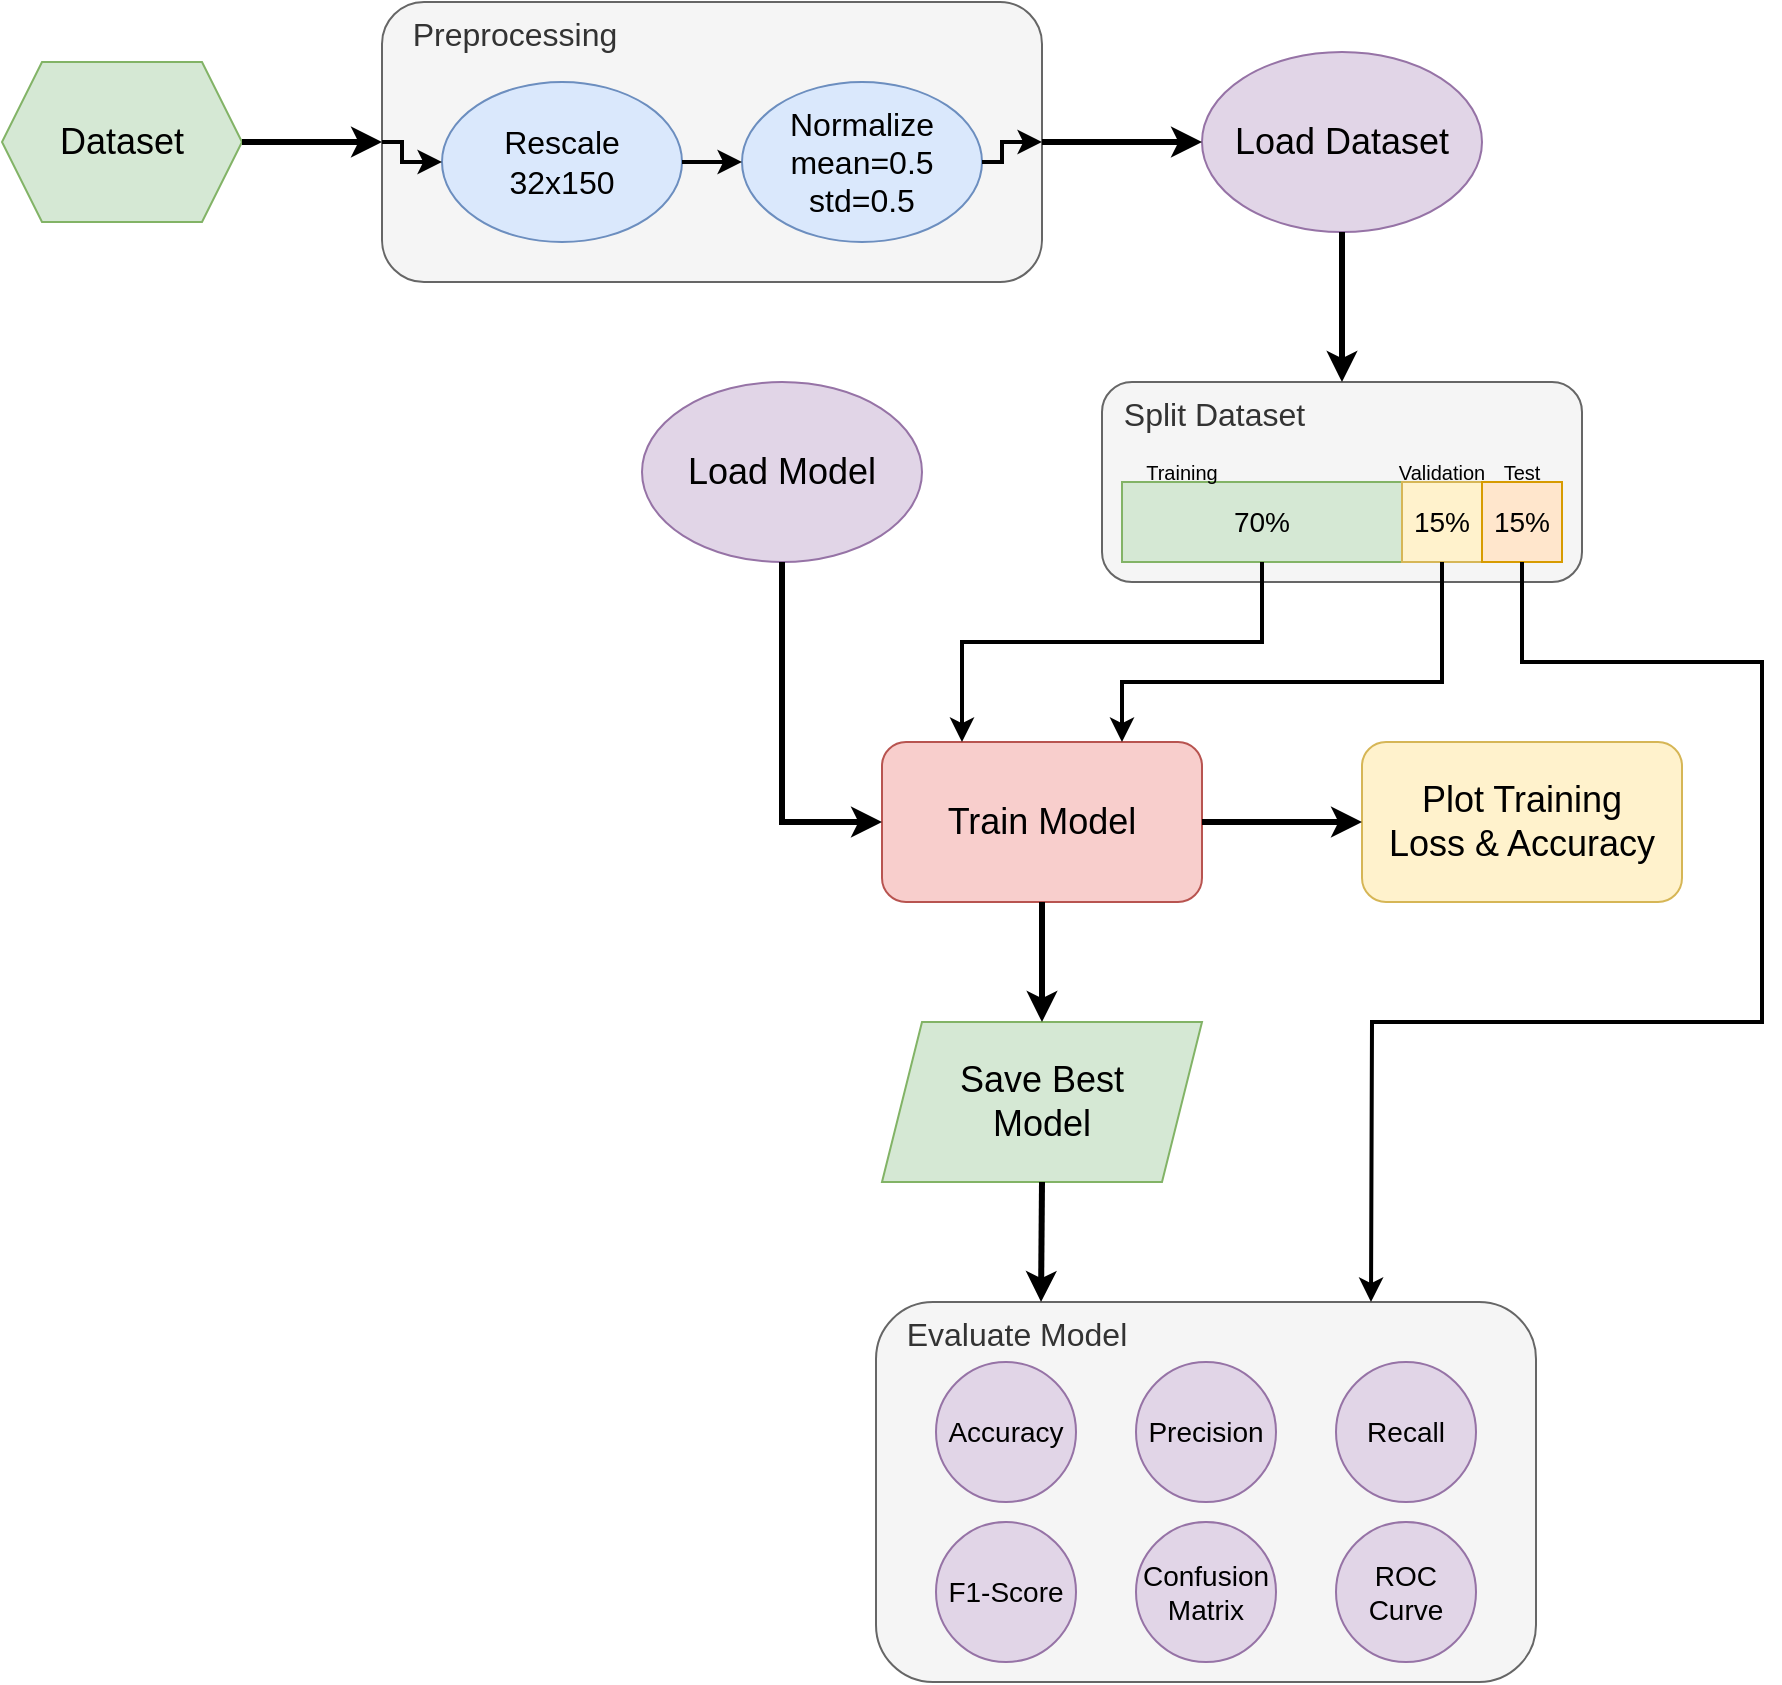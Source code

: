 <mxfile version="24.2.1" type="device">
  <diagram name="Pagina-1" id="tVM9FFdeqambxCKcERLd">
    <mxGraphModel dx="1781" dy="675" grid="1" gridSize="10" guides="1" tooltips="1" connect="1" arrows="1" fold="1" page="1" pageScale="1" pageWidth="827" pageHeight="1169" math="0" shadow="0">
      <root>
        <mxCell id="0" />
        <mxCell id="1" parent="0" />
        <mxCell id="KEl-r9nibhDkUgPk2lWO-1" value="&amp;nbsp; &amp;nbsp;Preprocessing" style="rounded=1;whiteSpace=wrap;html=1;verticalAlign=top;align=left;fontSize=16;fillColor=#f5f5f5;fontColor=#333333;strokeColor=#666666;" vertex="1" parent="1">
          <mxGeometry x="70" y="250" width="330" height="140" as="geometry" />
        </mxCell>
        <mxCell id="KEl-r9nibhDkUgPk2lWO-3" value="Dataset" style="shape=hexagon;perimeter=hexagonPerimeter2;whiteSpace=wrap;html=1;fixedSize=1;fontSize=18;fillColor=#d5e8d4;strokeColor=#82b366;" vertex="1" parent="1">
          <mxGeometry x="-120" y="280" width="120" height="80" as="geometry" />
        </mxCell>
        <mxCell id="KEl-r9nibhDkUgPk2lWO-4" value="" style="endArrow=classic;html=1;rounded=0;entryX=0;entryY=0.5;entryDx=0;entryDy=0;exitX=1;exitY=0.5;exitDx=0;exitDy=0;strokeWidth=3;" edge="1" parent="1" source="KEl-r9nibhDkUgPk2lWO-3" target="KEl-r9nibhDkUgPk2lWO-1">
          <mxGeometry width="50" height="50" relative="1" as="geometry">
            <mxPoint x="-20" y="450" as="sourcePoint" />
            <mxPoint x="30" y="400" as="targetPoint" />
          </mxGeometry>
        </mxCell>
        <mxCell id="KEl-r9nibhDkUgPk2lWO-5" value="Rescale&lt;div style=&quot;font-size: 16px;&quot;&gt;32x150&lt;/div&gt;" style="ellipse;whiteSpace=wrap;html=1;fontSize=16;fillColor=#dae8fc;strokeColor=#6c8ebf;" vertex="1" parent="1">
          <mxGeometry x="100" y="290" width="120" height="80" as="geometry" />
        </mxCell>
        <mxCell id="KEl-r9nibhDkUgPk2lWO-6" value="Normalize&lt;div style=&quot;font-size: 16px;&quot;&gt;mean=0.5&lt;/div&gt;&lt;div style=&quot;font-size: 16px;&quot;&gt;std=0.5&lt;/div&gt;" style="ellipse;whiteSpace=wrap;html=1;fontSize=16;fillColor=#dae8fc;strokeColor=#6c8ebf;" vertex="1" parent="1">
          <mxGeometry x="250" y="290" width="120" height="80" as="geometry" />
        </mxCell>
        <mxCell id="KEl-r9nibhDkUgPk2lWO-7" value="" style="endArrow=classic;html=1;rounded=0;exitX=0;exitY=0.5;exitDx=0;exitDy=0;entryX=0;entryY=0.5;entryDx=0;entryDy=0;strokeWidth=2;" edge="1" parent="1" source="KEl-r9nibhDkUgPk2lWO-1" target="KEl-r9nibhDkUgPk2lWO-5">
          <mxGeometry width="50" height="50" relative="1" as="geometry">
            <mxPoint x="150" y="370" as="sourcePoint" />
            <mxPoint x="200" y="320" as="targetPoint" />
            <Array as="points">
              <mxPoint x="80" y="320" />
              <mxPoint x="80" y="330" />
            </Array>
          </mxGeometry>
        </mxCell>
        <mxCell id="KEl-r9nibhDkUgPk2lWO-8" value="" style="endArrow=classic;html=1;rounded=0;exitX=1;exitY=0.5;exitDx=0;exitDy=0;entryX=0;entryY=0.5;entryDx=0;entryDy=0;strokeWidth=2;" edge="1" parent="1" source="KEl-r9nibhDkUgPk2lWO-5" target="KEl-r9nibhDkUgPk2lWO-6">
          <mxGeometry width="50" height="50" relative="1" as="geometry">
            <mxPoint x="140" y="370" as="sourcePoint" />
            <mxPoint x="190" y="320" as="targetPoint" />
          </mxGeometry>
        </mxCell>
        <mxCell id="KEl-r9nibhDkUgPk2lWO-9" value="" style="endArrow=classic;html=1;rounded=0;exitX=1;exitY=0.5;exitDx=0;exitDy=0;entryX=1;entryY=0.5;entryDx=0;entryDy=0;strokeWidth=2;" edge="1" parent="1" source="KEl-r9nibhDkUgPk2lWO-6" target="KEl-r9nibhDkUgPk2lWO-1">
          <mxGeometry width="50" height="50" relative="1" as="geometry">
            <mxPoint x="280" y="370" as="sourcePoint" />
            <mxPoint x="330" y="320" as="targetPoint" />
            <Array as="points">
              <mxPoint x="380" y="330" />
              <mxPoint x="380" y="320" />
            </Array>
          </mxGeometry>
        </mxCell>
        <mxCell id="KEl-r9nibhDkUgPk2lWO-11" value="Load Dataset" style="ellipse;whiteSpace=wrap;html=1;fillColor=#e1d5e7;strokeColor=#9673a6;fontSize=18;" vertex="1" parent="1">
          <mxGeometry x="480" y="275" width="140" height="90" as="geometry" />
        </mxCell>
        <mxCell id="KEl-r9nibhDkUgPk2lWO-12" value="" style="endArrow=classic;html=1;rounded=0;exitX=1;exitY=0.5;exitDx=0;exitDy=0;entryX=0;entryY=0.5;entryDx=0;entryDy=0;strokeWidth=3;" edge="1" parent="1" source="KEl-r9nibhDkUgPk2lWO-1" target="KEl-r9nibhDkUgPk2lWO-11">
          <mxGeometry width="50" height="50" relative="1" as="geometry">
            <mxPoint x="390" y="400" as="sourcePoint" />
            <mxPoint x="440" y="350" as="targetPoint" />
          </mxGeometry>
        </mxCell>
        <mxCell id="KEl-r9nibhDkUgPk2lWO-13" value="&amp;nbsp; Split Dataset" style="rounded=1;whiteSpace=wrap;html=1;fillColor=#f5f5f5;fontColor=#333333;strokeColor=#666666;fontSize=16;verticalAlign=top;align=left;" vertex="1" parent="1">
          <mxGeometry x="430" y="440" width="240" height="100" as="geometry" />
        </mxCell>
        <mxCell id="KEl-r9nibhDkUgPk2lWO-15" value="" style="endArrow=classic;html=1;rounded=0;exitX=0.5;exitY=1;exitDx=0;exitDy=0;entryX=0.5;entryY=0;entryDx=0;entryDy=0;strokeWidth=3;" edge="1" parent="1" source="KEl-r9nibhDkUgPk2lWO-11" target="KEl-r9nibhDkUgPk2lWO-13">
          <mxGeometry width="50" height="50" relative="1" as="geometry">
            <mxPoint x="410" y="330" as="sourcePoint" />
            <mxPoint x="490" y="330" as="targetPoint" />
          </mxGeometry>
        </mxCell>
        <mxCell id="KEl-r9nibhDkUgPk2lWO-17" value="" style="rounded=0;whiteSpace=wrap;html=1;fillColor=#d5e8d4;strokeColor=#82b366;" vertex="1" parent="1">
          <mxGeometry x="440" y="490" width="140" height="40" as="geometry" />
        </mxCell>
        <mxCell id="KEl-r9nibhDkUgPk2lWO-18" value="" style="rounded=0;whiteSpace=wrap;html=1;fillColor=#fff2cc;strokeColor=#d6b656;" vertex="1" parent="1">
          <mxGeometry x="580" y="490" width="40" height="40" as="geometry" />
        </mxCell>
        <mxCell id="KEl-r9nibhDkUgPk2lWO-19" value="" style="rounded=0;whiteSpace=wrap;html=1;fillColor=#ffe6cc;strokeColor=#d79b00;" vertex="1" parent="1">
          <mxGeometry x="620" y="490" width="40" height="40" as="geometry" />
        </mxCell>
        <mxCell id="KEl-r9nibhDkUgPk2lWO-20" value="Training" style="text;html=1;align=center;verticalAlign=middle;whiteSpace=wrap;rounded=0;fontSize=10;" vertex="1" parent="1">
          <mxGeometry x="440" y="470" width="60" height="30" as="geometry" />
        </mxCell>
        <mxCell id="KEl-r9nibhDkUgPk2lWO-21" value="Validation" style="text;html=1;align=center;verticalAlign=middle;whiteSpace=wrap;rounded=0;fontSize=10;" vertex="1" parent="1">
          <mxGeometry x="570" y="470" width="60" height="30" as="geometry" />
        </mxCell>
        <mxCell id="KEl-r9nibhDkUgPk2lWO-22" value="Test" style="text;html=1;align=center;verticalAlign=middle;whiteSpace=wrap;rounded=0;fontSize=10;" vertex="1" parent="1">
          <mxGeometry x="610" y="470" width="60" height="30" as="geometry" />
        </mxCell>
        <mxCell id="KEl-r9nibhDkUgPk2lWO-23" value="70%" style="text;html=1;align=center;verticalAlign=middle;whiteSpace=wrap;rounded=0;fontSize=14;" vertex="1" parent="1">
          <mxGeometry x="480" y="495" width="60" height="30" as="geometry" />
        </mxCell>
        <mxCell id="KEl-r9nibhDkUgPk2lWO-24" value="15%" style="text;html=1;align=center;verticalAlign=middle;whiteSpace=wrap;rounded=0;fontSize=14;" vertex="1" parent="1">
          <mxGeometry x="570" y="495" width="60" height="30" as="geometry" />
        </mxCell>
        <mxCell id="KEl-r9nibhDkUgPk2lWO-25" value="15%" style="text;html=1;align=center;verticalAlign=middle;whiteSpace=wrap;rounded=0;fontSize=14;" vertex="1" parent="1">
          <mxGeometry x="610" y="495" width="60" height="30" as="geometry" />
        </mxCell>
        <mxCell id="KEl-r9nibhDkUgPk2lWO-26" value="Load Model" style="ellipse;whiteSpace=wrap;html=1;fillColor=#e1d5e7;strokeColor=#9673a6;fontSize=18;" vertex="1" parent="1">
          <mxGeometry x="200" y="440" width="140" height="90" as="geometry" />
        </mxCell>
        <mxCell id="KEl-r9nibhDkUgPk2lWO-29" value="Train Model" style="rounded=1;whiteSpace=wrap;html=1;fillColor=#f8cecc;strokeColor=#b85450;fontSize=18;" vertex="1" parent="1">
          <mxGeometry x="320" y="620" width="160" height="80" as="geometry" />
        </mxCell>
        <mxCell id="KEl-r9nibhDkUgPk2lWO-30" value="" style="endArrow=classic;html=1;rounded=0;exitX=0.5;exitY=1;exitDx=0;exitDy=0;strokeWidth=2;entryX=0.25;entryY=0;entryDx=0;entryDy=0;" edge="1" parent="1" source="KEl-r9nibhDkUgPk2lWO-17" target="KEl-r9nibhDkUgPk2lWO-29">
          <mxGeometry width="50" height="50" relative="1" as="geometry">
            <mxPoint x="420" y="590" as="sourcePoint" />
            <mxPoint x="500" y="560" as="targetPoint" />
            <Array as="points">
              <mxPoint x="510" y="570" />
              <mxPoint x="360" y="570" />
            </Array>
          </mxGeometry>
        </mxCell>
        <mxCell id="KEl-r9nibhDkUgPk2lWO-31" value="" style="endArrow=classic;html=1;rounded=0;exitX=0.5;exitY=1;exitDx=0;exitDy=0;strokeWidth=2;entryX=0.75;entryY=0;entryDx=0;entryDy=0;" edge="1" parent="1" source="KEl-r9nibhDkUgPk2lWO-18" target="KEl-r9nibhDkUgPk2lWO-29">
          <mxGeometry width="50" height="50" relative="1" as="geometry">
            <mxPoint x="420" y="590" as="sourcePoint" />
            <mxPoint x="550" y="570" as="targetPoint" />
            <Array as="points">
              <mxPoint x="600" y="590" />
              <mxPoint x="440" y="590" />
            </Array>
          </mxGeometry>
        </mxCell>
        <mxCell id="KEl-r9nibhDkUgPk2lWO-32" value="" style="endArrow=classic;html=1;rounded=0;exitX=0.5;exitY=1;exitDx=0;exitDy=0;strokeWidth=3;entryX=0;entryY=0.5;entryDx=0;entryDy=0;" edge="1" parent="1" source="KEl-r9nibhDkUgPk2lWO-26" target="KEl-r9nibhDkUgPk2lWO-29">
          <mxGeometry width="50" height="50" relative="1" as="geometry">
            <mxPoint x="420" y="590" as="sourcePoint" />
            <mxPoint x="430" y="580" as="targetPoint" />
            <Array as="points">
              <mxPoint x="270" y="660" />
            </Array>
          </mxGeometry>
        </mxCell>
        <mxCell id="KEl-r9nibhDkUgPk2lWO-33" value="Save Best&lt;div style=&quot;font-size: 18px;&quot;&gt;Model&lt;/div&gt;" style="shape=parallelogram;perimeter=parallelogramPerimeter;whiteSpace=wrap;html=1;fixedSize=1;fillColor=#d5e8d4;strokeColor=#82b366;fontSize=18;" vertex="1" parent="1">
          <mxGeometry x="320" y="760" width="160" height="80" as="geometry" />
        </mxCell>
        <mxCell id="KEl-r9nibhDkUgPk2lWO-34" value="" style="endArrow=classic;html=1;rounded=0;exitX=0.5;exitY=1;exitDx=0;exitDy=0;entryX=0.5;entryY=0;entryDx=0;entryDy=0;strokeWidth=3;" edge="1" parent="1" source="KEl-r9nibhDkUgPk2lWO-29" target="KEl-r9nibhDkUgPk2lWO-33">
          <mxGeometry width="50" height="50" relative="1" as="geometry">
            <mxPoint x="320" y="720" as="sourcePoint" />
            <mxPoint x="370" y="670" as="targetPoint" />
          </mxGeometry>
        </mxCell>
        <mxCell id="KEl-r9nibhDkUgPk2lWO-35" value="Plot Training&lt;div style=&quot;font-size: 18px;&quot;&gt;Loss &amp;amp; Accuracy&lt;/div&gt;" style="rounded=1;whiteSpace=wrap;html=1;fillColor=#fff2cc;strokeColor=#d6b656;fontSize=18;" vertex="1" parent="1">
          <mxGeometry x="560" y="620" width="160" height="80" as="geometry" />
        </mxCell>
        <mxCell id="KEl-r9nibhDkUgPk2lWO-36" value="" style="endArrow=classic;html=1;rounded=0;exitX=1;exitY=0.5;exitDx=0;exitDy=0;entryX=0;entryY=0.5;entryDx=0;entryDy=0;strokeWidth=3;" edge="1" parent="1" source="KEl-r9nibhDkUgPk2lWO-29" target="KEl-r9nibhDkUgPk2lWO-35">
          <mxGeometry width="50" height="50" relative="1" as="geometry">
            <mxPoint x="500" y="640" as="sourcePoint" />
            <mxPoint x="550" y="590" as="targetPoint" />
          </mxGeometry>
        </mxCell>
        <mxCell id="KEl-r9nibhDkUgPk2lWO-37" value="&amp;nbsp; &amp;nbsp;Evaluate Model" style="rounded=1;whiteSpace=wrap;html=1;verticalAlign=top;align=left;fontSize=16;fillColor=#f5f5f5;fontColor=#333333;strokeColor=#666666;" vertex="1" parent="1">
          <mxGeometry x="317" y="900" width="330" height="190" as="geometry" />
        </mxCell>
        <mxCell id="KEl-r9nibhDkUgPk2lWO-38" value="Accuracy" style="ellipse;whiteSpace=wrap;html=1;aspect=fixed;fillColor=#e1d5e7;strokeColor=#9673a6;fontSize=14;" vertex="1" parent="1">
          <mxGeometry x="347" y="930" width="70" height="70" as="geometry" />
        </mxCell>
        <mxCell id="KEl-r9nibhDkUgPk2lWO-39" value="Precision" style="ellipse;whiteSpace=wrap;html=1;aspect=fixed;fillColor=#e1d5e7;strokeColor=#9673a6;fontSize=14;" vertex="1" parent="1">
          <mxGeometry x="447" y="930" width="70" height="70" as="geometry" />
        </mxCell>
        <mxCell id="KEl-r9nibhDkUgPk2lWO-40" value="Recall" style="ellipse;whiteSpace=wrap;html=1;aspect=fixed;fillColor=#e1d5e7;strokeColor=#9673a6;fontSize=14;" vertex="1" parent="1">
          <mxGeometry x="547" y="930" width="70" height="70" as="geometry" />
        </mxCell>
        <mxCell id="KEl-r9nibhDkUgPk2lWO-41" value="F1-Score" style="ellipse;whiteSpace=wrap;html=1;aspect=fixed;fillColor=#e1d5e7;strokeColor=#9673a6;fontSize=14;" vertex="1" parent="1">
          <mxGeometry x="347" y="1010" width="70" height="70" as="geometry" />
        </mxCell>
        <mxCell id="KEl-r9nibhDkUgPk2lWO-42" value="Confusion&lt;div&gt;Matrix&lt;/div&gt;" style="ellipse;whiteSpace=wrap;html=1;aspect=fixed;fillColor=#e1d5e7;strokeColor=#9673a6;fontSize=14;" vertex="1" parent="1">
          <mxGeometry x="447" y="1010" width="70" height="70" as="geometry" />
        </mxCell>
        <mxCell id="KEl-r9nibhDkUgPk2lWO-43" value="ROC&lt;div&gt;Curve&lt;/div&gt;" style="ellipse;whiteSpace=wrap;html=1;aspect=fixed;fillColor=#e1d5e7;strokeColor=#9673a6;fontSize=14;" vertex="1" parent="1">
          <mxGeometry x="547" y="1010" width="70" height="70" as="geometry" />
        </mxCell>
        <mxCell id="KEl-r9nibhDkUgPk2lWO-44" value="" style="endArrow=classic;html=1;rounded=0;exitX=0.5;exitY=1;exitDx=0;exitDy=0;entryX=0.25;entryY=0;entryDx=0;entryDy=0;strokeWidth=3;" edge="1" parent="1" source="KEl-r9nibhDkUgPk2lWO-33" target="KEl-r9nibhDkUgPk2lWO-37">
          <mxGeometry width="50" height="50" relative="1" as="geometry">
            <mxPoint x="410" y="1000" as="sourcePoint" />
            <mxPoint x="460" y="950" as="targetPoint" />
          </mxGeometry>
        </mxCell>
        <mxCell id="KEl-r9nibhDkUgPk2lWO-45" value="" style="endArrow=classic;html=1;rounded=0;entryX=0.75;entryY=0;entryDx=0;entryDy=0;exitX=0.5;exitY=1;exitDx=0;exitDy=0;strokeWidth=2;" edge="1" parent="1" source="KEl-r9nibhDkUgPk2lWO-19" target="KEl-r9nibhDkUgPk2lWO-37">
          <mxGeometry width="50" height="50" relative="1" as="geometry">
            <mxPoint x="440" y="750" as="sourcePoint" />
            <mxPoint x="490" y="700" as="targetPoint" />
            <Array as="points">
              <mxPoint x="640" y="580" />
              <mxPoint x="760" y="580" />
              <mxPoint x="760" y="760" />
              <mxPoint x="565" y="760" />
            </Array>
          </mxGeometry>
        </mxCell>
      </root>
    </mxGraphModel>
  </diagram>
</mxfile>
